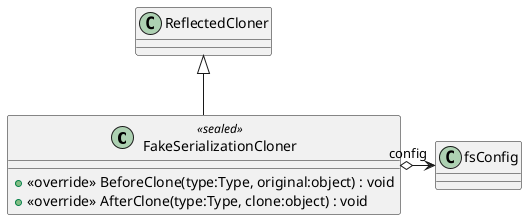 @startuml
class FakeSerializationCloner <<sealed>> {
    + <<override>> BeforeClone(type:Type, original:object) : void
    + <<override>> AfterClone(type:Type, clone:object) : void
}
ReflectedCloner <|-- FakeSerializationCloner
FakeSerializationCloner o-> "config" fsConfig
@enduml
